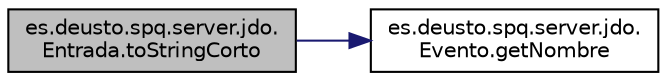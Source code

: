 digraph "es.deusto.spq.server.jdo.Entrada.toStringCorto"
{
 // LATEX_PDF_SIZE
  edge [fontname="Helvetica",fontsize="10",labelfontname="Helvetica",labelfontsize="10"];
  node [fontname="Helvetica",fontsize="10",shape=record];
  rankdir="LR";
  Node1 [label="es.deusto.spq.server.jdo.\lEntrada.toStringCorto",height=0.2,width=0.4,color="black", fillcolor="grey75", style="filled", fontcolor="black",tooltip=" "];
  Node1 -> Node2 [color="midnightblue",fontsize="10",style="solid",fontname="Helvetica"];
  Node2 [label="es.deusto.spq.server.jdo.\lEvento.getNombre",height=0.2,width=0.4,color="black", fillcolor="white", style="filled",URL="$classes_1_1deusto_1_1spq_1_1server_1_1jdo_1_1_evento.html#ac11c98672190e24cc29de000170b9dec",tooltip=" "];
}
